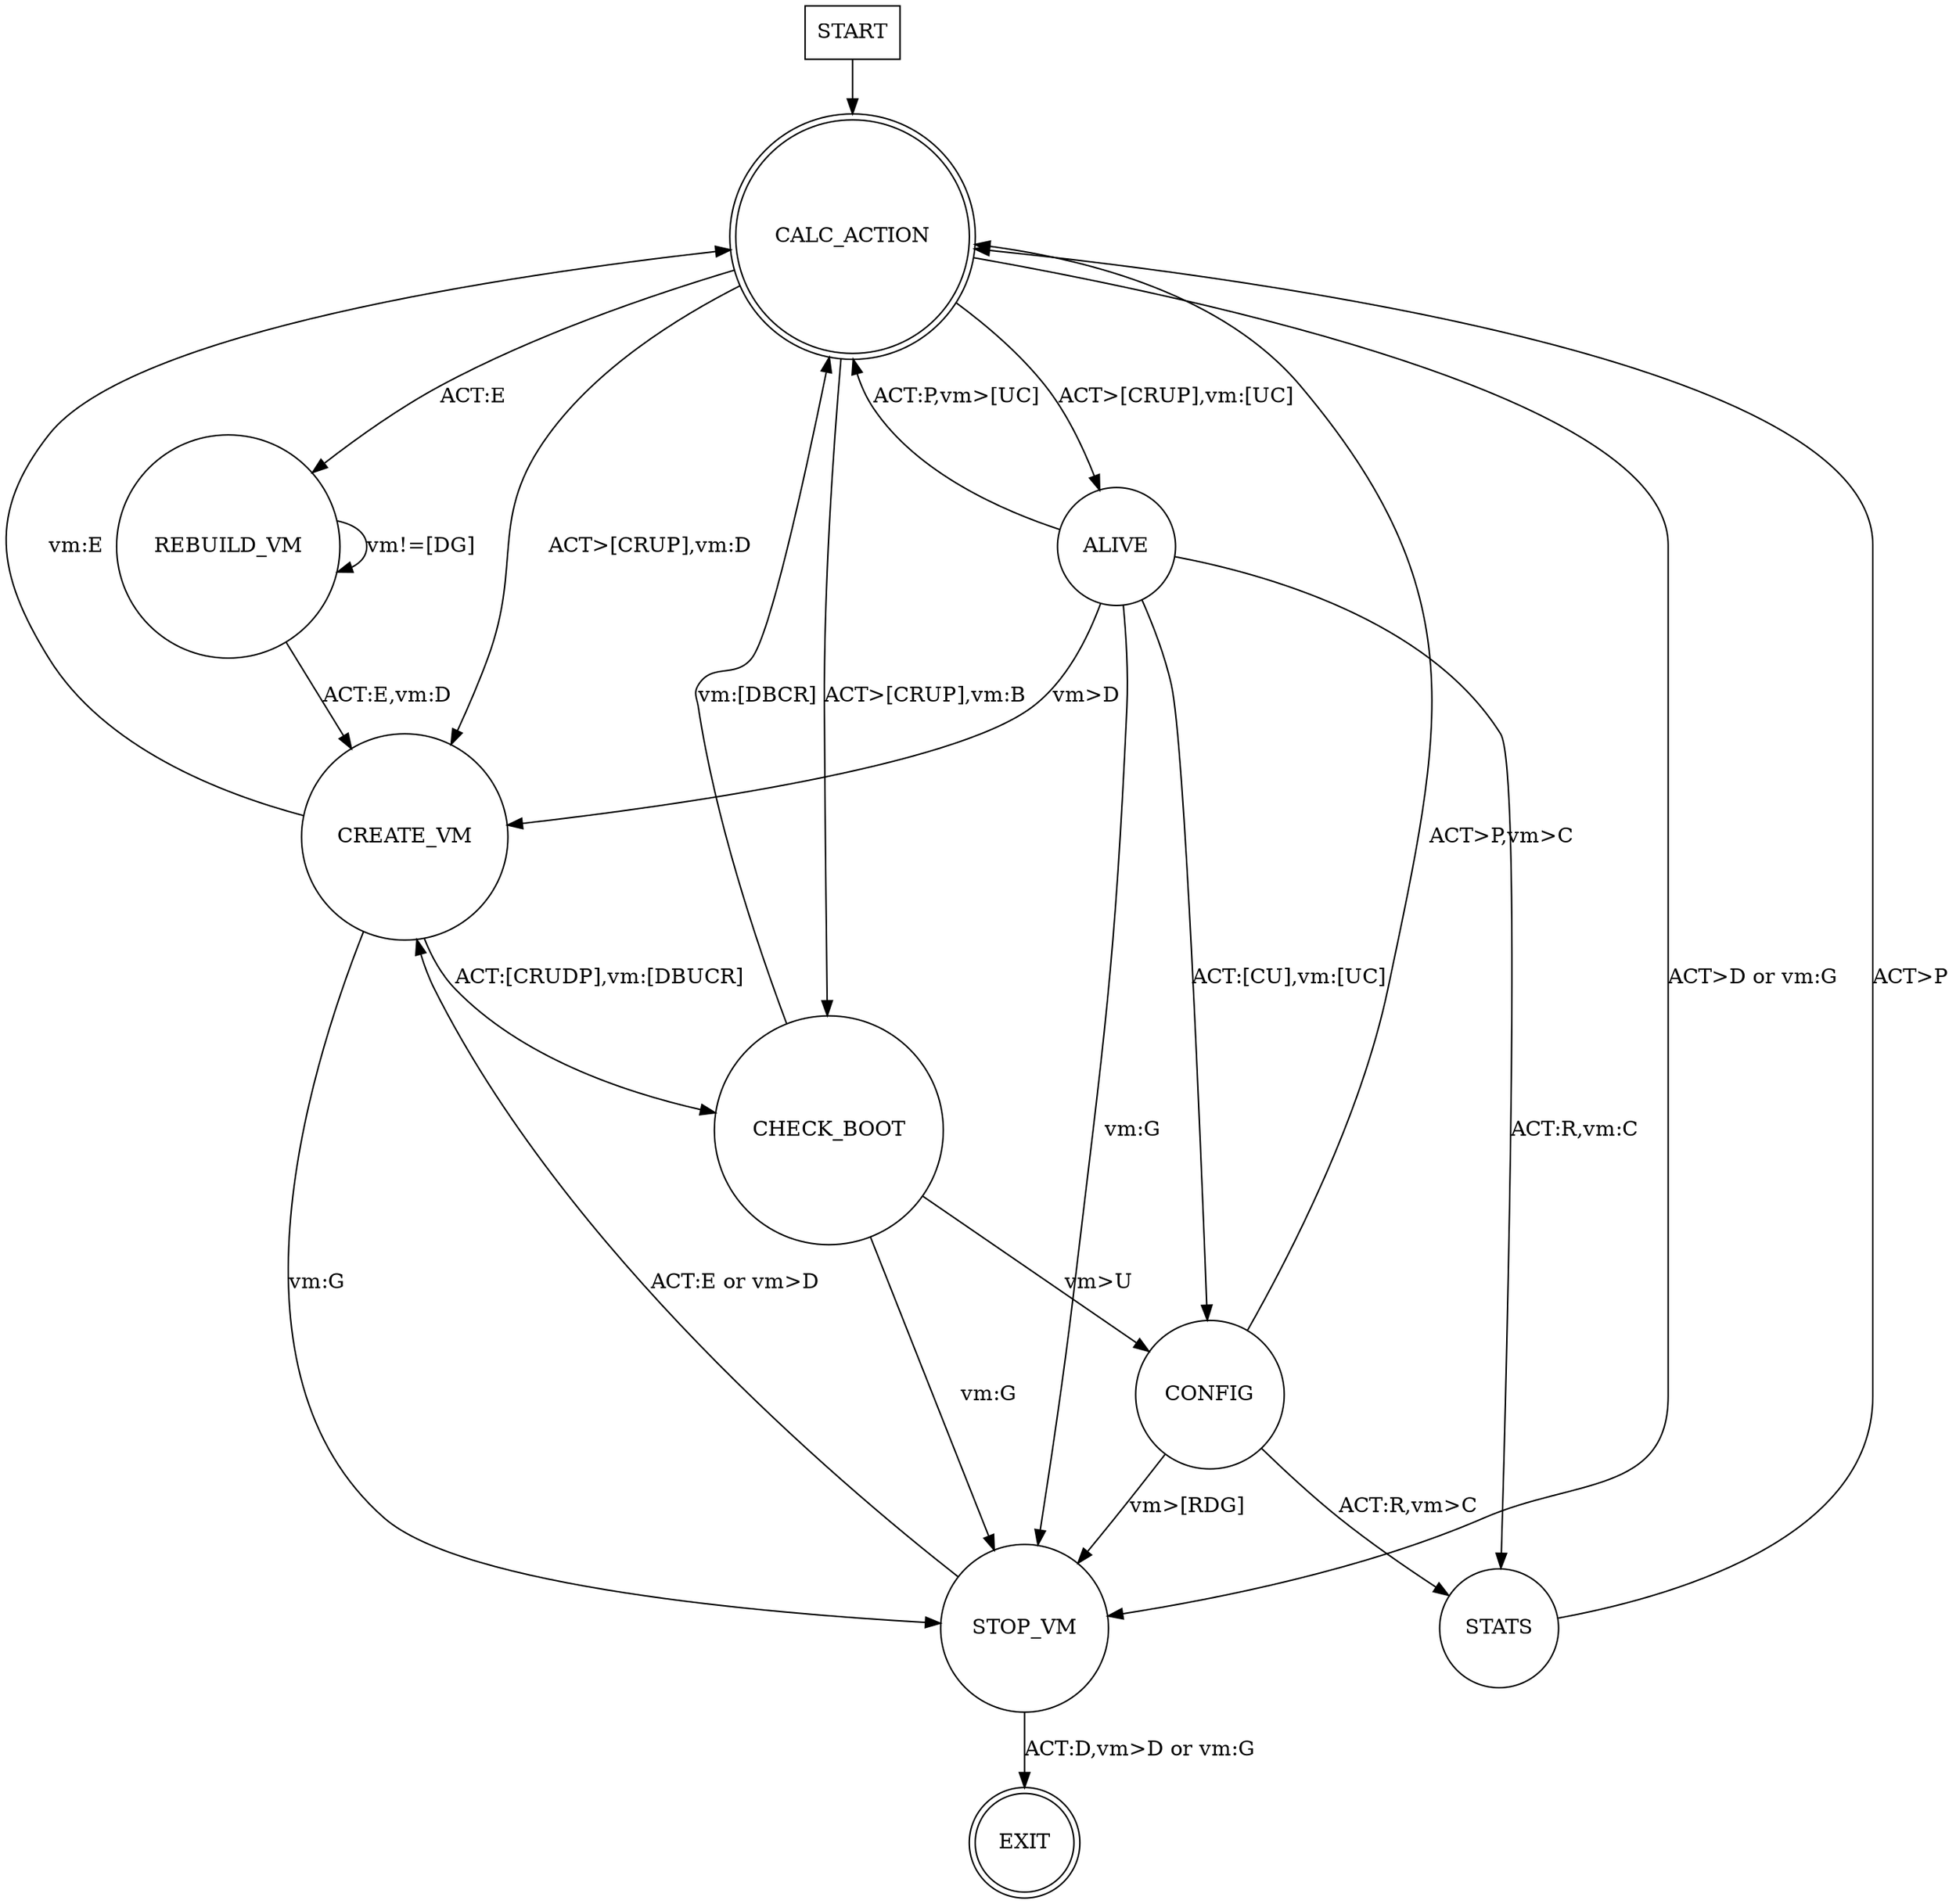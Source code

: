 digraph rug {
  // rankdir=LR;

  node [shape = rectangle];
  START;

  // These nodes enter and exit the state machine.

  node [shape = doublecircle];
  EXIT;
  CALC_ACTION;

  node [shape = circle];

  START -> CALC_ACTION;

  CALC_ACTION -> ALIVE [ label = "ACT>[CRUP],vm:[UC]" ];
  CALC_ACTION -> CREATE_VM [ label = "ACT>[CRUP],vm:D" ];
  CALC_ACTION -> CHECK_BOOT [ label = "ACT>[CRUP],vm:B" ];
  CALC_ACTION -> REBUILD_VM [ label = "ACT:E" ];
  CALC_ACTION -> STOP_VM [ label = "ACT>D or vm:G" ];

  ALIVE -> CREATE_VM [ label = "vm>D" ];
  ALIVE -> CONFIG [ label = "ACT:[CU],vm:[UC]" ];
  ALIVE -> STATS [ label = "ACT:R,vm:C" ];
  ALIVE -> CALC_ACTION [ label = "ACT:P,vm>[UC]" ];
  ALIVE -> STOP_VM [ label = "vm:G" ];

  CREATE_VM -> CHECK_BOOT [ label = "ACT:[CRUDP],vm:[DBUCR]" ];
  CREATE_VM -> STOP_VM [ label = "vm:G" ];
  CREATE_VM -> CALC_ACTION [ label = "vm:E" ];

  CHECK_BOOT -> CONFIG [ label = "vm>U" ];
  CHECK_BOOT -> CALC_ACTION [ label = "vm:[DBCR]" ];
  CHECK_BOOT -> STOP_VM [ label = "vm:G" ];

  CONFIG -> STATS [ label = "ACT:R,vm>C" ];
  CONFIG -> CALC_ACTION [ label = "ACT>P,vm>C" ];
  CONFIG -> STOP_VM [ label = "vm>[RDG]" ];

  STATS -> CALC_ACTION [ label = "ACT>P" ];

  REBUILD_VM -> REBUILD_VM [ label = "vm!=[DG]" ];
  REBUILD_VM -> CREATE_VM [ label = "ACT:E,vm:D" ];

  STOP_VM -> CREATE_VM [ label = "ACT:E or vm>D" ];
  STOP_VM -> EXIT [ label = "ACT:D,vm>D or vm:G" ];

}
